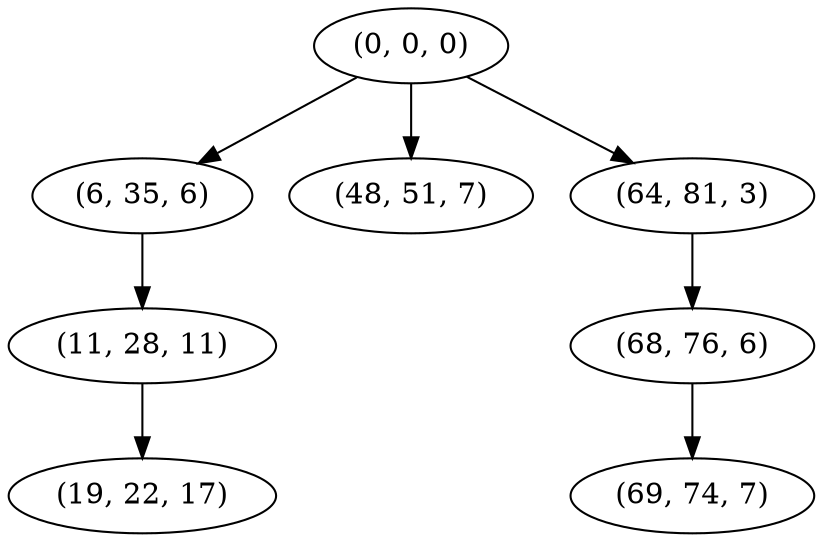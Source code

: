 digraph tree {
    "(0, 0, 0)";
    "(6, 35, 6)";
    "(11, 28, 11)";
    "(19, 22, 17)";
    "(48, 51, 7)";
    "(64, 81, 3)";
    "(68, 76, 6)";
    "(69, 74, 7)";
    "(0, 0, 0)" -> "(6, 35, 6)";
    "(0, 0, 0)" -> "(48, 51, 7)";
    "(0, 0, 0)" -> "(64, 81, 3)";
    "(6, 35, 6)" -> "(11, 28, 11)";
    "(11, 28, 11)" -> "(19, 22, 17)";
    "(64, 81, 3)" -> "(68, 76, 6)";
    "(68, 76, 6)" -> "(69, 74, 7)";
}
